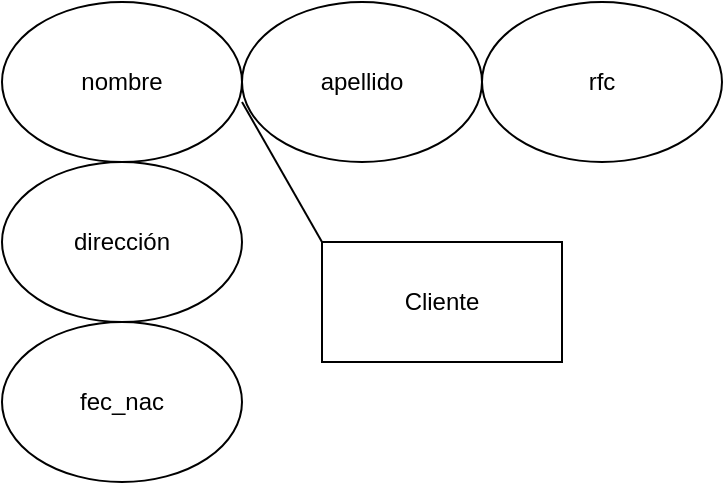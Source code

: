 <mxfile version="20.5.1" type="github">
  <diagram id="R2lEEEUBdFMjLlhIrx00" name="Page-1">
    <mxGraphModel dx="868" dy="486" grid="1" gridSize="10" guides="1" tooltips="1" connect="1" arrows="1" fold="1" page="1" pageScale="1" pageWidth="850" pageHeight="1100" math="0" shadow="0" extFonts="Permanent Marker^https://fonts.googleapis.com/css?family=Permanent+Marker">
      <root>
        <mxCell id="0" />
        <mxCell id="1" parent="0" />
        <mxCell id="M08Iige8gAaWS1HC4_Qd-1" value="Cliente" style="rounded=0;whiteSpace=wrap;html=1;" vertex="1" parent="1">
          <mxGeometry x="160" y="120" width="120" height="60" as="geometry" />
        </mxCell>
        <mxCell id="M08Iige8gAaWS1HC4_Qd-3" value="fec_nac" style="ellipse;whiteSpace=wrap;html=1;" vertex="1" parent="1">
          <mxGeometry y="160" width="120" height="80" as="geometry" />
        </mxCell>
        <mxCell id="M08Iige8gAaWS1HC4_Qd-4" value="dirección" style="ellipse;whiteSpace=wrap;html=1;" vertex="1" parent="1">
          <mxGeometry y="80" width="120" height="80" as="geometry" />
        </mxCell>
        <mxCell id="M08Iige8gAaWS1HC4_Qd-5" value="rfc" style="ellipse;whiteSpace=wrap;html=1;" vertex="1" parent="1">
          <mxGeometry x="240" width="120" height="80" as="geometry" />
        </mxCell>
        <mxCell id="M08Iige8gAaWS1HC4_Qd-6" value="apellido" style="ellipse;whiteSpace=wrap;html=1;" vertex="1" parent="1">
          <mxGeometry x="120" width="120" height="80" as="geometry" />
        </mxCell>
        <mxCell id="M08Iige8gAaWS1HC4_Qd-7" value="nombre" style="ellipse;whiteSpace=wrap;html=1;" vertex="1" parent="1">
          <mxGeometry width="120" height="80" as="geometry" />
        </mxCell>
        <mxCell id="M08Iige8gAaWS1HC4_Qd-8" value="" style="endArrow=none;html=1;rounded=0;exitX=0;exitY=0;exitDx=0;exitDy=0;" edge="1" parent="1" source="M08Iige8gAaWS1HC4_Qd-1">
          <mxGeometry width="50" height="50" relative="1" as="geometry">
            <mxPoint x="70" y="100" as="sourcePoint" />
            <mxPoint x="120" y="50" as="targetPoint" />
          </mxGeometry>
        </mxCell>
      </root>
    </mxGraphModel>
  </diagram>
</mxfile>
